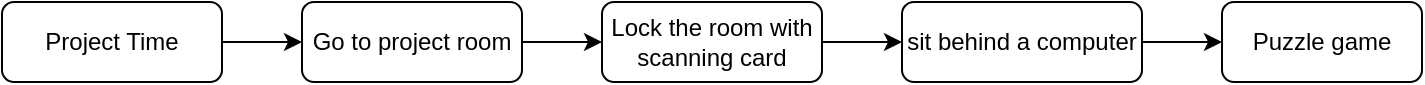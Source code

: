 <mxfile version="16.2.4" type="device"><diagram id="psbXy9bjr9z5LNIo5Iu_" name="Page-3"><mxGraphModel dx="918" dy="470" grid="1" gridSize="10" guides="1" tooltips="1" connect="1" arrows="1" fold="1" page="1" pageScale="1" pageWidth="827" pageHeight="1169" math="0" shadow="0"><root><mxCell id="p_7PVBvWXqV8hyCrFJXy-0"/><mxCell id="p_7PVBvWXqV8hyCrFJXy-1" parent="p_7PVBvWXqV8hyCrFJXy-0"/><mxCell id="Pm3ttDKadKiOoRS6CWsp-0" value="" style="edgeStyle=orthogonalEdgeStyle;rounded=0;orthogonalLoop=1;jettySize=auto;html=1;" edge="1" parent="p_7PVBvWXqV8hyCrFJXy-1" source="p_7PVBvWXqV8hyCrFJXy-2" target="PfHFwUTDfN1RZ5Bo-O4F-11"><mxGeometry relative="1" as="geometry"/></mxCell><mxCell id="p_7PVBvWXqV8hyCrFJXy-2" value="Project Time" style="rounded=1;whiteSpace=wrap;html=1;sketch=0;" parent="p_7PVBvWXqV8hyCrFJXy-1" vertex="1"><mxGeometry x="40" y="240" width="110" height="40" as="geometry"/></mxCell><mxCell id="Pm3ttDKadKiOoRS6CWsp-2" value="" style="edgeStyle=orthogonalEdgeStyle;rounded=0;orthogonalLoop=1;jettySize=auto;html=1;" edge="1" parent="p_7PVBvWXqV8hyCrFJXy-1" source="PfHFwUTDfN1RZ5Bo-O4F-1" target="PfHFwUTDfN1RZ5Bo-O4F-6"><mxGeometry relative="1" as="geometry"/></mxCell><mxCell id="PfHFwUTDfN1RZ5Bo-O4F-1" value="Lock the room with scanning card" style="rounded=1;whiteSpace=wrap;html=1;sketch=0;" parent="p_7PVBvWXqV8hyCrFJXy-1" vertex="1"><mxGeometry x="340" y="240" width="110" height="40" as="geometry"/></mxCell><mxCell id="Pm3ttDKadKiOoRS6CWsp-3" value="" style="edgeStyle=orthogonalEdgeStyle;rounded=0;orthogonalLoop=1;jettySize=auto;html=1;" edge="1" parent="p_7PVBvWXqV8hyCrFJXy-1" source="PfHFwUTDfN1RZ5Bo-O4F-6" target="PfHFwUTDfN1RZ5Bo-O4F-9"><mxGeometry relative="1" as="geometry"/></mxCell><mxCell id="PfHFwUTDfN1RZ5Bo-O4F-6" value="sit behind a computer" style="rounded=1;whiteSpace=wrap;html=1;sketch=0;" parent="p_7PVBvWXqV8hyCrFJXy-1" vertex="1"><mxGeometry x="490" y="240" width="120" height="40" as="geometry"/></mxCell><mxCell id="PfHFwUTDfN1RZ5Bo-O4F-9" value="Puzzle game" style="rounded=1;whiteSpace=wrap;html=1;sketch=0;" parent="p_7PVBvWXqV8hyCrFJXy-1" vertex="1"><mxGeometry x="650" y="240" width="100" height="40" as="geometry"/></mxCell><mxCell id="Pm3ttDKadKiOoRS6CWsp-1" value="" style="edgeStyle=orthogonalEdgeStyle;rounded=0;orthogonalLoop=1;jettySize=auto;html=1;" edge="1" parent="p_7PVBvWXqV8hyCrFJXy-1" source="PfHFwUTDfN1RZ5Bo-O4F-11" target="PfHFwUTDfN1RZ5Bo-O4F-1"><mxGeometry relative="1" as="geometry"/></mxCell><mxCell id="PfHFwUTDfN1RZ5Bo-O4F-11" value="Go to project room" style="rounded=1;whiteSpace=wrap;html=1;sketch=0;" parent="p_7PVBvWXqV8hyCrFJXy-1" vertex="1"><mxGeometry x="190" y="240" width="110" height="40" as="geometry"/></mxCell></root></mxGraphModel></diagram></mxfile>